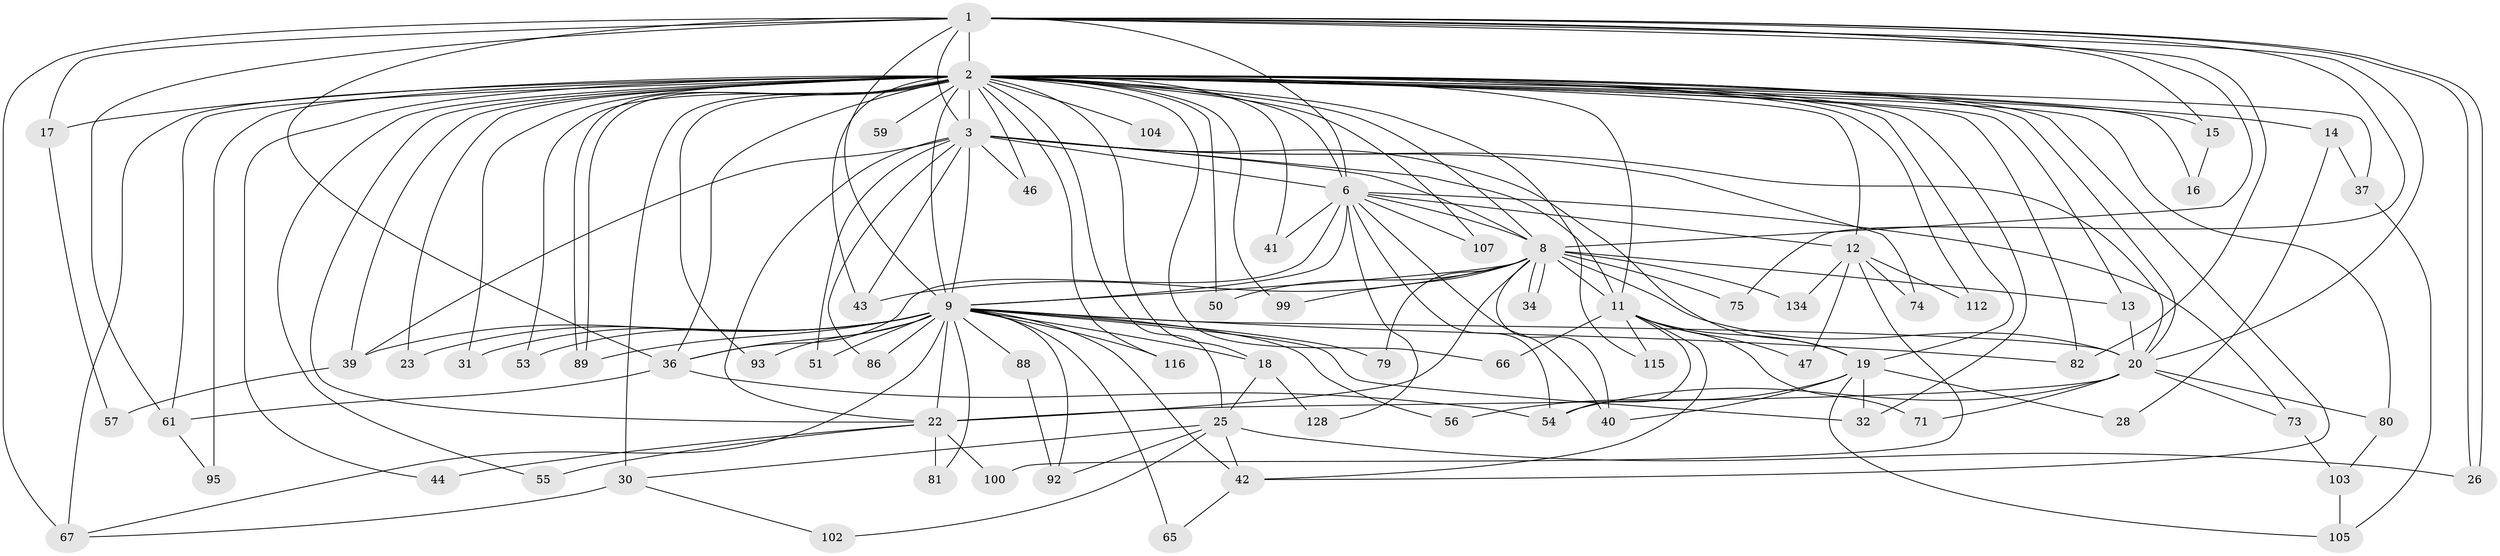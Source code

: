 // original degree distribution, {21: 0.00684931506849315, 31: 0.00684931506849315, 20: 0.00684931506849315, 16: 0.00684931506849315, 29: 0.0136986301369863, 19: 0.00684931506849315, 26: 0.00684931506849315, 18: 0.00684931506849315, 25: 0.00684931506849315, 6: 0.0273972602739726, 7: 0.00684931506849315, 3: 0.21232876712328766, 4: 0.10273972602739725, 2: 0.5068493150684932, 5: 0.04794520547945205, 8: 0.02054794520547945, 9: 0.00684931506849315}
// Generated by graph-tools (version 1.1) at 2025/13/03/09/25 04:13:53]
// undirected, 73 vertices, 172 edges
graph export_dot {
graph [start="1"]
  node [color=gray90,style=filled];
  1;
  2 [super="+4+7+125+64+5+38"];
  3;
  6;
  8;
  9 [super="+63+10"];
  11 [super="+27"];
  12;
  13;
  14;
  15;
  16;
  17;
  18;
  19 [super="+117"];
  20 [super="+29+91+62"];
  22 [super="+35+52"];
  23;
  25;
  26 [super="+139"];
  28;
  30;
  31 [super="+78"];
  32;
  34;
  36 [super="+72+101"];
  37;
  39;
  40 [super="+48"];
  41;
  42 [super="+121+60"];
  43 [super="+49"];
  44;
  46;
  47;
  50;
  51;
  53;
  54 [super="+84+119"];
  55;
  56;
  57;
  59;
  61 [super="+136+98"];
  65;
  66;
  67 [super="+140+97"];
  71;
  73;
  74;
  75;
  79;
  80;
  81;
  82 [super="+138"];
  86;
  88;
  89 [super="+106"];
  92 [super="+131"];
  93;
  95 [super="+118"];
  99;
  100;
  102;
  103;
  104;
  105;
  107;
  112;
  115;
  116;
  128;
  134;
  1 -- 2 [weight=5];
  1 -- 3;
  1 -- 6;
  1 -- 8;
  1 -- 9 [weight=3];
  1 -- 15;
  1 -- 17;
  1 -- 20;
  1 -- 26;
  1 -- 26;
  1 -- 61;
  1 -- 75;
  1 -- 82;
  1 -- 36;
  1 -- 67;
  2 -- 3 [weight=5];
  2 -- 6 [weight=6];
  2 -- 8 [weight=4];
  2 -- 9 [weight=14];
  2 -- 13;
  2 -- 15;
  2 -- 23 [weight=2];
  2 -- 30 [weight=2];
  2 -- 31 [weight=3];
  2 -- 41;
  2 -- 46 [weight=3];
  2 -- 50;
  2 -- 53 [weight=2];
  2 -- 59 [weight=2];
  2 -- 82;
  2 -- 89 [weight=2];
  2 -- 89;
  2 -- 112;
  2 -- 42 [weight=2];
  2 -- 66;
  2 -- 17 [weight=2];
  2 -- 104 [weight=2];
  2 -- 115;
  2 -- 61 [weight=3];
  2 -- 67 [weight=2];
  2 -- 14 [weight=2];
  2 -- 80;
  2 -- 19 [weight=2];
  2 -- 22;
  2 -- 25 [weight=2];
  2 -- 93 [weight=2];
  2 -- 95 [weight=2];
  2 -- 99;
  2 -- 43 [weight=3];
  2 -- 44;
  2 -- 107;
  2 -- 11;
  2 -- 36;
  2 -- 12;
  2 -- 16;
  2 -- 18 [weight=2];
  2 -- 20;
  2 -- 32;
  2 -- 37 [weight=2];
  2 -- 39;
  2 -- 116;
  2 -- 55;
  3 -- 6;
  3 -- 8;
  3 -- 9 [weight=2];
  3 -- 11;
  3 -- 22;
  3 -- 39;
  3 -- 46;
  3 -- 51;
  3 -- 74;
  3 -- 86;
  3 -- 19;
  3 -- 43;
  3 -- 20;
  6 -- 8;
  6 -- 9 [weight=2];
  6 -- 12;
  6 -- 36;
  6 -- 40;
  6 -- 41;
  6 -- 73;
  6 -- 107;
  6 -- 128;
  6 -- 54;
  8 -- 9 [weight=4];
  8 -- 11;
  8 -- 13;
  8 -- 20;
  8 -- 34;
  8 -- 34;
  8 -- 43;
  8 -- 50;
  8 -- 75;
  8 -- 79;
  8 -- 99;
  8 -- 134;
  8 -- 22 [weight=3];
  8 -- 40;
  9 -- 39;
  9 -- 42;
  9 -- 79;
  9 -- 86;
  9 -- 88 [weight=2];
  9 -- 92;
  9 -- 32;
  9 -- 81;
  9 -- 65;
  9 -- 82;
  9 -- 67;
  9 -- 18;
  9 -- 22;
  9 -- 23;
  9 -- 93;
  9 -- 31;
  9 -- 36;
  9 -- 51;
  9 -- 116;
  9 -- 53;
  9 -- 56;
  9 -- 20;
  9 -- 89 [weight=2];
  11 -- 71;
  11 -- 115;
  11 -- 42;
  11 -- 19;
  11 -- 66;
  11 -- 54;
  11 -- 47;
  12 -- 47;
  12 -- 74;
  12 -- 100;
  12 -- 112;
  12 -- 134;
  13 -- 20;
  14 -- 28;
  14 -- 37;
  15 -- 16;
  17 -- 57;
  18 -- 25;
  18 -- 128;
  19 -- 28;
  19 -- 32;
  19 -- 40;
  19 -- 56;
  19 -- 105;
  20 -- 73;
  20 -- 80;
  20 -- 22;
  20 -- 71;
  20 -- 54;
  22 -- 44;
  22 -- 55;
  22 -- 81;
  22 -- 100;
  25 -- 30;
  25 -- 42;
  25 -- 102;
  25 -- 92;
  25 -- 26;
  30 -- 67;
  30 -- 102;
  36 -- 54;
  36 -- 61;
  37 -- 105;
  39 -- 57;
  42 -- 65;
  61 -- 95;
  73 -- 103;
  80 -- 103;
  88 -- 92;
  103 -- 105;
}

